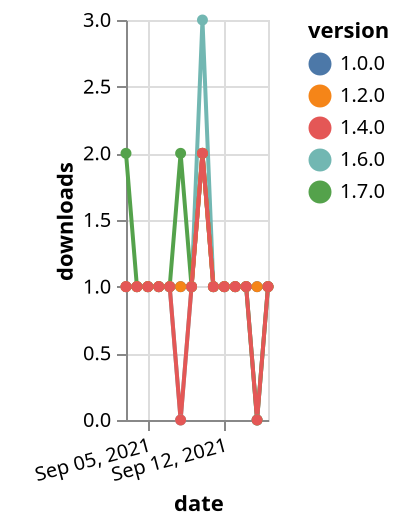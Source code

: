 {"$schema": "https://vega.github.io/schema/vega-lite/v5.json", "description": "A simple bar chart with embedded data.", "data": {"values": [{"date": "2021-09-03", "total": 166, "delta": 1, "version": "1.6.0"}, {"date": "2021-09-04", "total": 167, "delta": 1, "version": "1.6.0"}, {"date": "2021-09-05", "total": 168, "delta": 1, "version": "1.6.0"}, {"date": "2021-09-06", "total": 169, "delta": 1, "version": "1.6.0"}, {"date": "2021-09-07", "total": 170, "delta": 1, "version": "1.6.0"}, {"date": "2021-09-08", "total": 170, "delta": 0, "version": "1.6.0"}, {"date": "2021-09-09", "total": 171, "delta": 1, "version": "1.6.0"}, {"date": "2021-09-10", "total": 174, "delta": 3, "version": "1.6.0"}, {"date": "2021-09-11", "total": 175, "delta": 1, "version": "1.6.0"}, {"date": "2021-09-12", "total": 176, "delta": 1, "version": "1.6.0"}, {"date": "2021-09-13", "total": 177, "delta": 1, "version": "1.6.0"}, {"date": "2021-09-14", "total": 178, "delta": 1, "version": "1.6.0"}, {"date": "2021-09-15", "total": 178, "delta": 0, "version": "1.6.0"}, {"date": "2021-09-16", "total": 179, "delta": 1, "version": "1.6.0"}, {"date": "2021-09-03", "total": 187, "delta": 1, "version": "1.0.0"}, {"date": "2021-09-04", "total": 188, "delta": 1, "version": "1.0.0"}, {"date": "2021-09-05", "total": 189, "delta": 1, "version": "1.0.0"}, {"date": "2021-09-06", "total": 190, "delta": 1, "version": "1.0.0"}, {"date": "2021-09-07", "total": 191, "delta": 1, "version": "1.0.0"}, {"date": "2021-09-08", "total": 192, "delta": 1, "version": "1.0.0"}, {"date": "2021-09-09", "total": 193, "delta": 1, "version": "1.0.0"}, {"date": "2021-09-10", "total": 195, "delta": 2, "version": "1.0.0"}, {"date": "2021-09-11", "total": 196, "delta": 1, "version": "1.0.0"}, {"date": "2021-09-12", "total": 197, "delta": 1, "version": "1.0.0"}, {"date": "2021-09-13", "total": 198, "delta": 1, "version": "1.0.0"}, {"date": "2021-09-14", "total": 199, "delta": 1, "version": "1.0.0"}, {"date": "2021-09-15", "total": 200, "delta": 1, "version": "1.0.0"}, {"date": "2021-09-16", "total": 201, "delta": 1, "version": "1.0.0"}, {"date": "2021-09-03", "total": 118, "delta": 2, "version": "1.7.0"}, {"date": "2021-09-04", "total": 119, "delta": 1, "version": "1.7.0"}, {"date": "2021-09-05", "total": 120, "delta": 1, "version": "1.7.0"}, {"date": "2021-09-06", "total": 121, "delta": 1, "version": "1.7.0"}, {"date": "2021-09-07", "total": 122, "delta": 1, "version": "1.7.0"}, {"date": "2021-09-08", "total": 124, "delta": 2, "version": "1.7.0"}, {"date": "2021-09-09", "total": 125, "delta": 1, "version": "1.7.0"}, {"date": "2021-09-10", "total": 127, "delta": 2, "version": "1.7.0"}, {"date": "2021-09-11", "total": 128, "delta": 1, "version": "1.7.0"}, {"date": "2021-09-12", "total": 129, "delta": 1, "version": "1.7.0"}, {"date": "2021-09-13", "total": 130, "delta": 1, "version": "1.7.0"}, {"date": "2021-09-14", "total": 131, "delta": 1, "version": "1.7.0"}, {"date": "2021-09-15", "total": 131, "delta": 0, "version": "1.7.0"}, {"date": "2021-09-16", "total": 132, "delta": 1, "version": "1.7.0"}, {"date": "2021-09-03", "total": 174, "delta": 1, "version": "1.2.0"}, {"date": "2021-09-04", "total": 175, "delta": 1, "version": "1.2.0"}, {"date": "2021-09-05", "total": 176, "delta": 1, "version": "1.2.0"}, {"date": "2021-09-06", "total": 177, "delta": 1, "version": "1.2.0"}, {"date": "2021-09-07", "total": 178, "delta": 1, "version": "1.2.0"}, {"date": "2021-09-08", "total": 179, "delta": 1, "version": "1.2.0"}, {"date": "2021-09-09", "total": 180, "delta": 1, "version": "1.2.0"}, {"date": "2021-09-10", "total": 182, "delta": 2, "version": "1.2.0"}, {"date": "2021-09-11", "total": 183, "delta": 1, "version": "1.2.0"}, {"date": "2021-09-12", "total": 184, "delta": 1, "version": "1.2.0"}, {"date": "2021-09-13", "total": 185, "delta": 1, "version": "1.2.0"}, {"date": "2021-09-14", "total": 186, "delta": 1, "version": "1.2.0"}, {"date": "2021-09-15", "total": 187, "delta": 1, "version": "1.2.0"}, {"date": "2021-09-16", "total": 188, "delta": 1, "version": "1.2.0"}, {"date": "2021-09-03", "total": 154, "delta": 1, "version": "1.4.0"}, {"date": "2021-09-04", "total": 155, "delta": 1, "version": "1.4.0"}, {"date": "2021-09-05", "total": 156, "delta": 1, "version": "1.4.0"}, {"date": "2021-09-06", "total": 157, "delta": 1, "version": "1.4.0"}, {"date": "2021-09-07", "total": 158, "delta": 1, "version": "1.4.0"}, {"date": "2021-09-08", "total": 158, "delta": 0, "version": "1.4.0"}, {"date": "2021-09-09", "total": 159, "delta": 1, "version": "1.4.0"}, {"date": "2021-09-10", "total": 161, "delta": 2, "version": "1.4.0"}, {"date": "2021-09-11", "total": 162, "delta": 1, "version": "1.4.0"}, {"date": "2021-09-12", "total": 163, "delta": 1, "version": "1.4.0"}, {"date": "2021-09-13", "total": 164, "delta": 1, "version": "1.4.0"}, {"date": "2021-09-14", "total": 165, "delta": 1, "version": "1.4.0"}, {"date": "2021-09-15", "total": 165, "delta": 0, "version": "1.4.0"}, {"date": "2021-09-16", "total": 166, "delta": 1, "version": "1.4.0"}]}, "width": "container", "mark": {"type": "line", "point": {"filled": true}}, "encoding": {"x": {"field": "date", "type": "temporal", "timeUnit": "yearmonthdate", "title": "date", "axis": {"labelAngle": -15}}, "y": {"field": "delta", "type": "quantitative", "title": "downloads"}, "color": {"field": "version", "type": "nominal"}, "tooltip": {"field": "delta"}}}